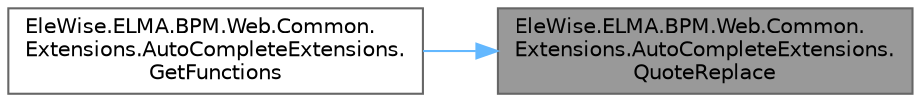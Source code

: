 digraph "EleWise.ELMA.BPM.Web.Common.Extensions.AutoCompleteExtensions.QuoteReplace"
{
 // LATEX_PDF_SIZE
  bgcolor="transparent";
  edge [fontname=Helvetica,fontsize=10,labelfontname=Helvetica,labelfontsize=10];
  node [fontname=Helvetica,fontsize=10,shape=box,height=0.2,width=0.4];
  rankdir="RL";
  Node1 [id="Node000001",label="EleWise.ELMA.BPM.Web.Common.\lExtensions.AutoCompleteExtensions.\lQuoteReplace",height=0.2,width=0.4,color="gray40", fillcolor="grey60", style="filled", fontcolor="black",tooltip="Экранирование кавычки (замена ' на '')"];
  Node1 -> Node2 [id="edge1_Node000001_Node000002",dir="back",color="steelblue1",style="solid",tooltip=" "];
  Node2 [id="Node000002",label="EleWise.ELMA.BPM.Web.Common.\lExtensions.AutoCompleteExtensions.\lGetFunctions",height=0.2,width=0.4,color="grey40", fillcolor="white", style="filled",URL="$class_ele_wise_1_1_e_l_m_a_1_1_b_p_m_1_1_web_1_1_common_1_1_extensions_1_1_auto_complete_extensions.html#a28dadde30b08a450f3250adc1b555522",tooltip="получить функции"];
}
